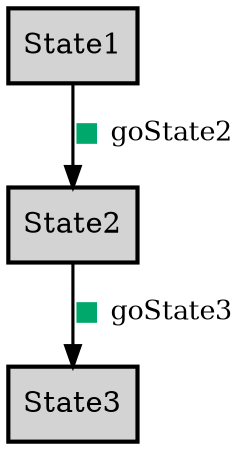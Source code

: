 digraph application_state_diagram {
  graph [
    labelloc="t";
    fontname="Helvetica"
  ];
  node [shape = box, style = "bold,filled" fillcolor="lightgray", margin="0.3,0.1"];

    State1 [margin=0.1, label="State1\\nidentifier\\nelement1", shape=box, URL="#State1" target="_parent"]
    State2 [margin=0.1, label="State2\\nidentifier\\nelement2", shape=box, URL="#State2" target="_parent"]
    State3 [margin=0.1, label="State3\\nidentifier", shape=box, URL="#State3" target="_parent"]

    State1 -> State2 [label=<<table border="0" cellborder="0" cellspacing="0" cellpadding="0"><tr><td valign="middle" href="#goState2" tooltip="goState2 (safe)"><font color="#00A86B">■</font> goState2</td></tr></table>> URL="#goState2" target="_parent" fontsize=13 class="goState2" penwidth=1.5];
    State2 -> State3 [label=<<table border="0" cellborder="0" cellspacing="0" cellpadding="0"><tr><td valign="middle" href="#goState3" tooltip="goState3 (safe)"><font color="#00A86B">■</font> goState3</td></tr></table>> URL="#goState3" target="_parent" fontsize=13 class="goState3" penwidth=1.5];

    State1 [label="State1" URL="#State1" target="_parent"]
    State2 [label="State2" URL="#State2" target="_parent"]
    State3 [label="State3" URL="#State3" target="_parent"]

}